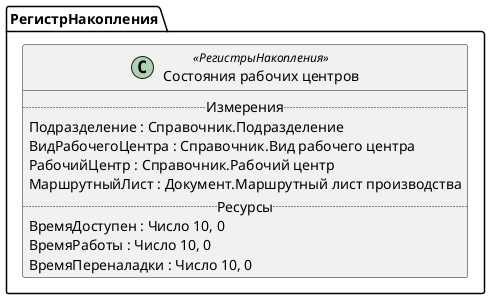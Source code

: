 ﻿@startuml СостоянияРабочихЦентров
'!include templates.wsd
'..\include templates.wsd
class РегистрНакопления.СостоянияРабочихЦентров as "Состояния рабочих центров" <<РегистрыНакопления>>
{
..Измерения..
Подразделение : Справочник.Подразделение
ВидРабочегоЦентра : Справочник.Вид рабочего центра
РабочийЦентр : Справочник.Рабочий центр
МаршрутныйЛист : Документ.Маршрутный лист производства
..Ресурсы..
ВремяДоступен : Число 10, 0
ВремяРаботы : Число 10, 0
ВремяПереналадки : Число 10, 0
}
@enduml
